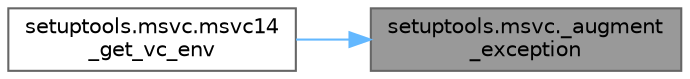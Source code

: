 digraph "setuptools.msvc._augment_exception"
{
 // LATEX_PDF_SIZE
  bgcolor="transparent";
  edge [fontname=Helvetica,fontsize=10,labelfontname=Helvetica,labelfontsize=10];
  node [fontname=Helvetica,fontsize=10,shape=box,height=0.2,width=0.4];
  rankdir="RL";
  Node1 [id="Node000001",label="setuptools.msvc._augment\l_exception",height=0.2,width=0.4,color="gray40", fillcolor="grey60", style="filled", fontcolor="black",tooltip=" "];
  Node1 -> Node2 [id="edge1_Node000001_Node000002",dir="back",color="steelblue1",style="solid",tooltip=" "];
  Node2 [id="Node000002",label="setuptools.msvc.msvc14\l_get_vc_env",height=0.2,width=0.4,color="grey40", fillcolor="white", style="filled",URL="$namespacesetuptools_1_1msvc.html#aa31086ceb4cd37ce2f31538985038347",tooltip=" "];
}
